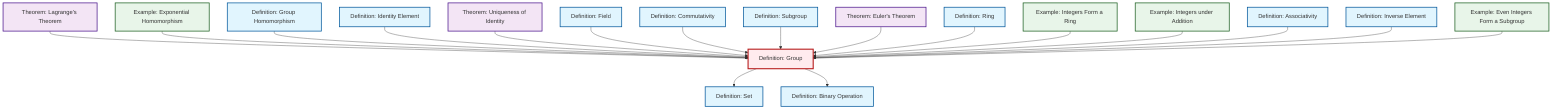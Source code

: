 graph TD
    classDef definition fill:#e1f5fe,stroke:#01579b,stroke-width:2px
    classDef theorem fill:#f3e5f5,stroke:#4a148c,stroke-width:2px
    classDef axiom fill:#fff3e0,stroke:#e65100,stroke-width:2px
    classDef example fill:#e8f5e9,stroke:#1b5e20,stroke-width:2px
    classDef current fill:#ffebee,stroke:#b71c1c,stroke-width:3px
    ex-integers-addition["Example: Integers under Addition"]:::example
    thm-unique-identity["Theorem: Uniqueness of Identity"]:::theorem
    ex-even-integers-subgroup["Example: Even Integers Form a Subgroup"]:::example
    def-commutativity["Definition: Commutativity"]:::definition
    def-subgroup["Definition: Subgroup"]:::definition
    def-inverse-element["Definition: Inverse Element"]:::definition
    def-field["Definition: Field"]:::definition
    def-set["Definition: Set"]:::definition
    def-associativity["Definition: Associativity"]:::definition
    thm-euler["Theorem: Euler's Theorem"]:::theorem
    ex-integers-ring["Example: Integers Form a Ring"]:::example
    def-group["Definition: Group"]:::definition
    def-binary-operation["Definition: Binary Operation"]:::definition
    def-homomorphism["Definition: Group Homomorphism"]:::definition
    ex-exponential-homomorphism["Example: Exponential Homomorphism"]:::example
    thm-lagrange["Theorem: Lagrange's Theorem"]:::theorem
    def-ring["Definition: Ring"]:::definition
    def-identity-element["Definition: Identity Element"]:::definition
    def-group --> def-set
    def-group --> def-binary-operation
    thm-lagrange --> def-group
    ex-exponential-homomorphism --> def-group
    def-homomorphism --> def-group
    def-identity-element --> def-group
    thm-unique-identity --> def-group
    def-field --> def-group
    def-commutativity --> def-group
    def-subgroup --> def-group
    thm-euler --> def-group
    def-ring --> def-group
    ex-integers-ring --> def-group
    ex-integers-addition --> def-group
    def-associativity --> def-group
    def-inverse-element --> def-group
    ex-even-integers-subgroup --> def-group
    class def-group current